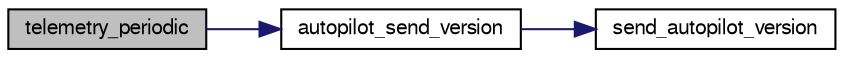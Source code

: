 digraph "telemetry_periodic"
{
  edge [fontname="FreeSans",fontsize="10",labelfontname="FreeSans",labelfontsize="10"];
  node [fontname="FreeSans",fontsize="10",shape=record];
  rankdir="LR";
  Node1 [label="telemetry_periodic",height=0.2,width=0.4,color="black", fillcolor="grey75", style="filled", fontcolor="black"];
  Node1 -> Node2 [color="midnightblue",fontsize="10",style="solid",fontname="FreeSans"];
  Node2 [label="autopilot_send_version",height=0.2,width=0.4,color="black", fillcolor="white", style="filled",URL="$autopilot_8c.html#ac26e7b23b69d3d3dc0fd390fb96efdbb",tooltip="send autopilot version "];
  Node2 -> Node3 [color="midnightblue",fontsize="10",style="solid",fontname="FreeSans"];
  Node3 [label="send_autopilot_version",height=0.2,width=0.4,color="black", fillcolor="white", style="filled",URL="$autopilot_8c.html#a4f0db67f7344287a8e1e4eaca348b66c"];
}
